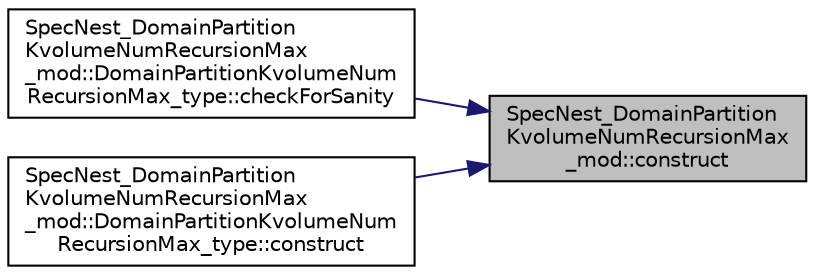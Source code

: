 digraph "SpecNest_DomainPartitionKvolumeNumRecursionMax_mod::construct"
{
 // LATEX_PDF_SIZE
  edge [fontname="Helvetica",fontsize="10",labelfontname="Helvetica",labelfontsize="10"];
  node [fontname="Helvetica",fontsize="10",shape=record];
  rankdir="RL";
  Node1 [label="SpecNest_DomainPartition\lKvolumeNumRecursionMax\l_mod::construct",height=0.2,width=0.4,color="black", fillcolor="grey75", style="filled", fontcolor="black",tooltip=" "];
  Node1 -> Node2 [dir="back",color="midnightblue",fontsize="10",style="solid"];
  Node2 [label="SpecNest_DomainPartition\lKvolumeNumRecursionMax\l_mod::DomainPartitionKvolumeNum\lRecursionMax_type::checkForSanity",height=0.2,width=0.4,color="black", fillcolor="white", style="filled",URL="$structSpecNest__DomainPartitionKvolumeNumRecursionMax__mod_1_1DomainPartitionKvolumeNumRecursionMax__type.html#aa342e27fd37aa6e3f9d4a5d199d0f26a",tooltip=" "];
  Node1 -> Node3 [dir="back",color="midnightblue",fontsize="10",style="solid"];
  Node3 [label="SpecNest_DomainPartition\lKvolumeNumRecursionMax\l_mod::DomainPartitionKvolumeNum\lRecursionMax_type::construct",height=0.2,width=0.4,color="black", fillcolor="white", style="filled",URL="$structSpecNest__DomainPartitionKvolumeNumRecursionMax__mod_1_1DomainPartitionKvolumeNumRecursionMax__type.html#a6b11f63b47ed4e668ed7d9a9cbd655c1",tooltip=" "];
}
